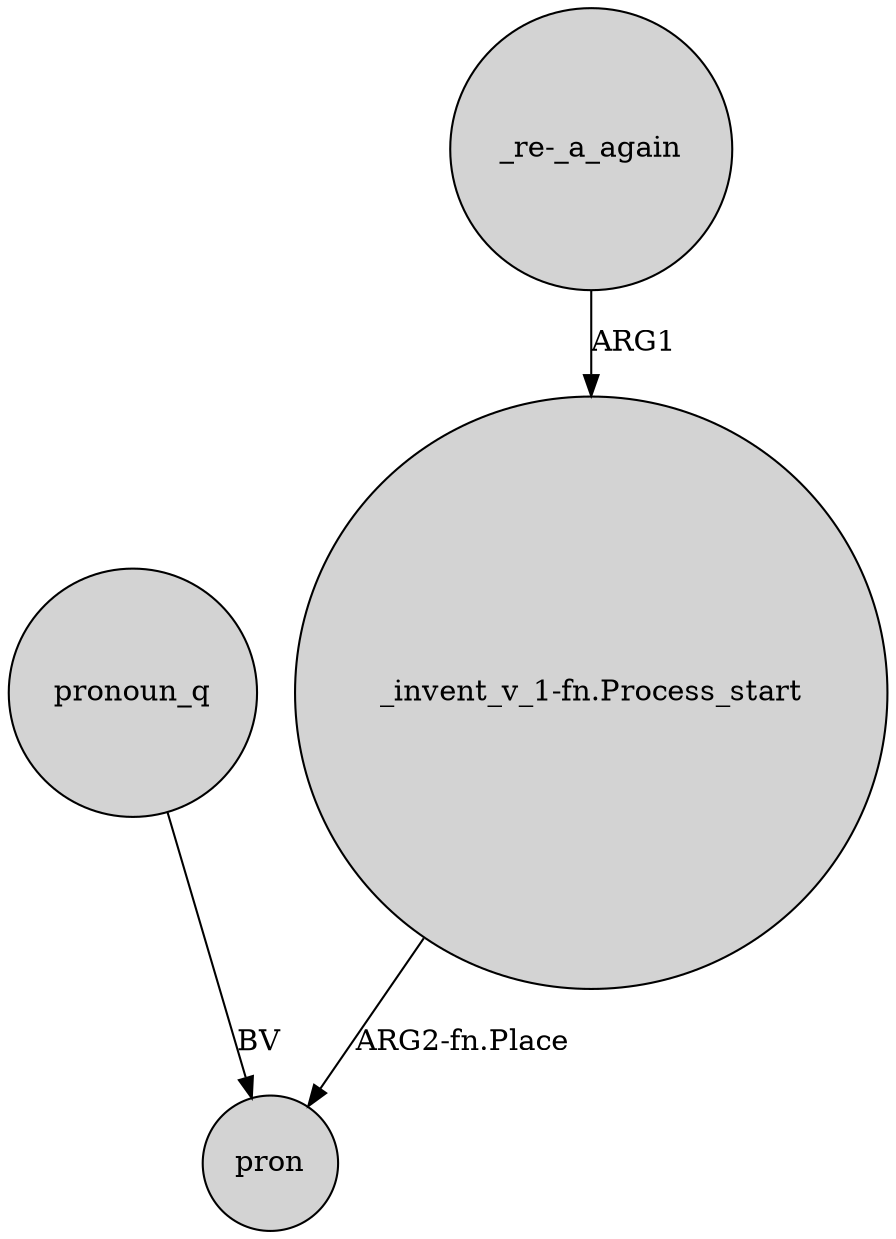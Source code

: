 digraph {
	node [shape=circle style=filled]
	pronoun_q -> pron [label=BV]
	"_re-_a_again" -> "_invent_v_1-fn.Process_start" [label=ARG1]
	"_invent_v_1-fn.Process_start" -> pron [label="ARG2-fn.Place"]
}
